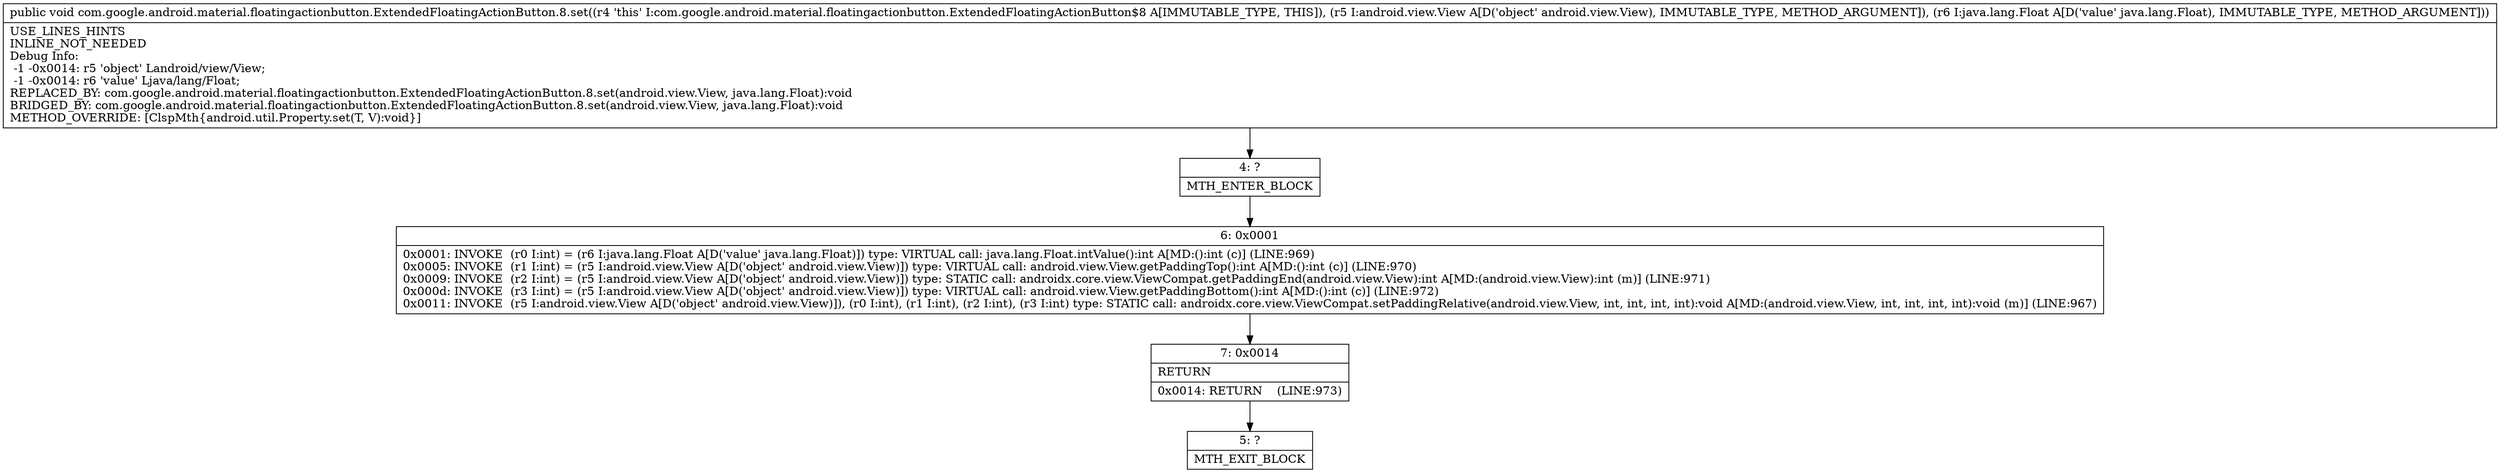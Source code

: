 digraph "CFG forcom.google.android.material.floatingactionbutton.ExtendedFloatingActionButton.8.set(Landroid\/view\/View;Ljava\/lang\/Float;)V" {
Node_4 [shape=record,label="{4\:\ ?|MTH_ENTER_BLOCK\l}"];
Node_6 [shape=record,label="{6\:\ 0x0001|0x0001: INVOKE  (r0 I:int) = (r6 I:java.lang.Float A[D('value' java.lang.Float)]) type: VIRTUAL call: java.lang.Float.intValue():int A[MD:():int (c)] (LINE:969)\l0x0005: INVOKE  (r1 I:int) = (r5 I:android.view.View A[D('object' android.view.View)]) type: VIRTUAL call: android.view.View.getPaddingTop():int A[MD:():int (c)] (LINE:970)\l0x0009: INVOKE  (r2 I:int) = (r5 I:android.view.View A[D('object' android.view.View)]) type: STATIC call: androidx.core.view.ViewCompat.getPaddingEnd(android.view.View):int A[MD:(android.view.View):int (m)] (LINE:971)\l0x000d: INVOKE  (r3 I:int) = (r5 I:android.view.View A[D('object' android.view.View)]) type: VIRTUAL call: android.view.View.getPaddingBottom():int A[MD:():int (c)] (LINE:972)\l0x0011: INVOKE  (r5 I:android.view.View A[D('object' android.view.View)]), (r0 I:int), (r1 I:int), (r2 I:int), (r3 I:int) type: STATIC call: androidx.core.view.ViewCompat.setPaddingRelative(android.view.View, int, int, int, int):void A[MD:(android.view.View, int, int, int, int):void (m)] (LINE:967)\l}"];
Node_7 [shape=record,label="{7\:\ 0x0014|RETURN\l|0x0014: RETURN    (LINE:973)\l}"];
Node_5 [shape=record,label="{5\:\ ?|MTH_EXIT_BLOCK\l}"];
MethodNode[shape=record,label="{public void com.google.android.material.floatingactionbutton.ExtendedFloatingActionButton.8.set((r4 'this' I:com.google.android.material.floatingactionbutton.ExtendedFloatingActionButton$8 A[IMMUTABLE_TYPE, THIS]), (r5 I:android.view.View A[D('object' android.view.View), IMMUTABLE_TYPE, METHOD_ARGUMENT]), (r6 I:java.lang.Float A[D('value' java.lang.Float), IMMUTABLE_TYPE, METHOD_ARGUMENT]))  | USE_LINES_HINTS\lINLINE_NOT_NEEDED\lDebug Info:\l  \-1 \-0x0014: r5 'object' Landroid\/view\/View;\l  \-1 \-0x0014: r6 'value' Ljava\/lang\/Float;\lREPLACED_BY: com.google.android.material.floatingactionbutton.ExtendedFloatingActionButton.8.set(android.view.View, java.lang.Float):void\lBRIDGED_BY: com.google.android.material.floatingactionbutton.ExtendedFloatingActionButton.8.set(android.view.View, java.lang.Float):void\lMETHOD_OVERRIDE: [ClspMth\{android.util.Property.set(T, V):void\}]\l}"];
MethodNode -> Node_4;Node_4 -> Node_6;
Node_6 -> Node_7;
Node_7 -> Node_5;
}

